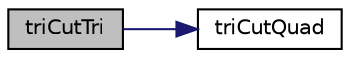 digraph "triCutTri"
{
  bgcolor="transparent";
  edge [fontname="Helvetica",fontsize="10",labelfontname="Helvetica",labelfontsize="10"];
  node [fontname="Helvetica",fontsize="10",shape=record];
  rankdir="LR";
  Node1 [label="triCutTri",height=0.2,width=0.4,color="black", fillcolor="grey75", style="filled" fontcolor="black"];
  Node1 -> Node2 [color="midnightblue",fontsize="10",style="solid",fontname="Helvetica"];
  Node2 [label="triCutQuad",height=0.2,width=0.4,color="black",URL="$namespaceFoam.html#ab29be4f9bac967f638ac7b978af80646",tooltip="Modify a uniform operation for cutting a quad from a tri (does nothing) "];
}
